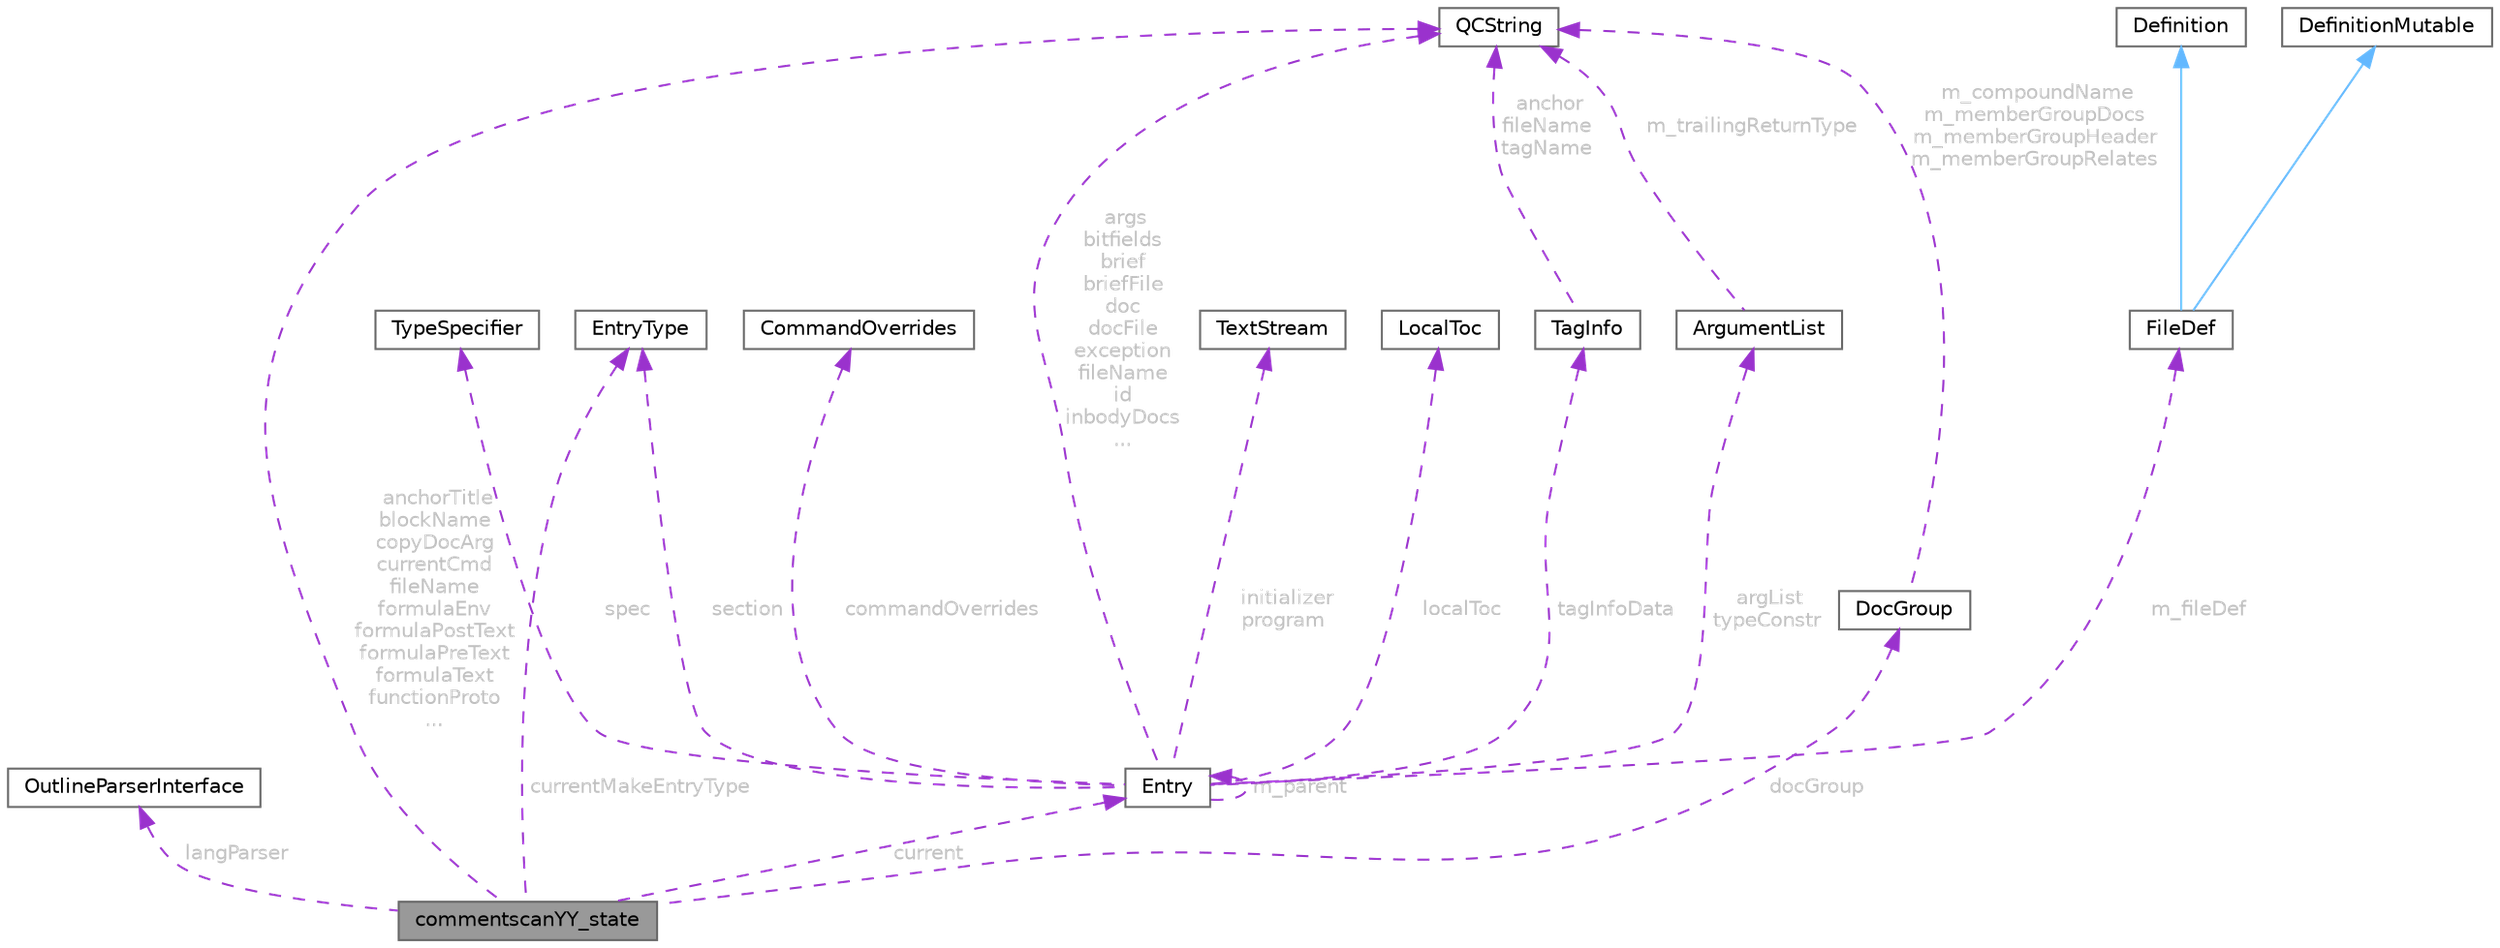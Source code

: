 digraph "commentscanYY_state"
{
 // INTERACTIVE_SVG=YES
 // LATEX_PDF_SIZE
  bgcolor="transparent";
  edge [fontname=Helvetica,fontsize=10,labelfontname=Helvetica,labelfontsize=10];
  node [fontname=Helvetica,fontsize=10,shape=box,height=0.2,width=0.4];
  Node1 [id="Node000001",label="commentscanYY_state",height=0.2,width=0.4,color="gray40", fillcolor="grey60", style="filled", fontcolor="black",tooltip=" "];
  Node2 -> Node1 [id="edge1_Node000001_Node000002",dir="back",color="darkorchid3",style="dashed",tooltip=" ",label=" langParser",fontcolor="grey" ];
  Node2 [id="Node000002",label="OutlineParserInterface",height=0.2,width=0.4,color="gray40", fillcolor="white", style="filled",URL="$d5/d79/class_outline_parser_interface.html",tooltip="Abstract interface for outline parsers."];
  Node3 -> Node1 [id="edge2_Node000001_Node000003",dir="back",color="darkorchid3",style="dashed",tooltip=" ",label=" anchorTitle\nblockName\ncopyDocArg\ncurrentCmd\nfileName\nformulaEnv\nformulaPostText\nformulaPreText\nformulaText\nfunctionProto\n...",fontcolor="grey" ];
  Node3 [id="Node000003",label="QCString",height=0.2,width=0.4,color="gray40", fillcolor="white", style="filled",URL="$d9/d45/class_q_c_string.html",tooltip="This is an alternative implementation of QCString."];
  Node4 -> Node1 [id="edge3_Node000001_Node000004",dir="back",color="darkorchid3",style="dashed",tooltip=" ",label=" currentMakeEntryType",fontcolor="grey" ];
  Node4 [id="Node000004",label="EntryType",height=0.2,width=0.4,color="gray40", fillcolor="white", style="filled",URL="$d0/d32/class_entry_type.html",tooltip="Wrapper class for the Entry type."];
  Node5 -> Node1 [id="edge4_Node000001_Node000005",dir="back",color="darkorchid3",style="dashed",tooltip=" ",label=" current",fontcolor="grey" ];
  Node5 [id="Node000005",label="Entry",height=0.2,width=0.4,color="gray40", fillcolor="white", style="filled",URL="$d4/dd7/class_entry.html",tooltip="Represents an unstructured piece of information, about an entity found in the sources."];
  Node4 -> Node5 [id="edge5_Node000005_Node000004",dir="back",color="darkorchid3",style="dashed",tooltip=" ",label=" section",fontcolor="grey" ];
  Node3 -> Node5 [id="edge6_Node000005_Node000003",dir="back",color="darkorchid3",style="dashed",tooltip=" ",label=" args\nbitfields\nbrief\nbriefFile\ndoc\ndocFile\nexception\nfileName\nid\ninbodyDocs\n...",fontcolor="grey" ];
  Node6 -> Node5 [id="edge7_Node000005_Node000006",dir="back",color="darkorchid3",style="dashed",tooltip=" ",label=" tagInfoData",fontcolor="grey" ];
  Node6 [id="Node000006",label="TagInfo",height=0.2,width=0.4,color="gray40", fillcolor="white", style="filled",URL="$d3/dc3/struct_tag_info.html",tooltip="This struct is used to capture the tag file information for an Entry."];
  Node3 -> Node6 [id="edge8_Node000006_Node000003",dir="back",color="darkorchid3",style="dashed",tooltip=" ",label=" anchor\nfileName\ntagName",fontcolor="grey" ];
  Node7 -> Node5 [id="edge9_Node000005_Node000007",dir="back",color="darkorchid3",style="dashed",tooltip=" ",label=" spec",fontcolor="grey" ];
  Node7 [id="Node000007",label="TypeSpecifier",height=0.2,width=0.4,color="gray40", fillcolor="white", style="filled",URL="$d7/dc8/class_type_specifier.html",tooltip="Wrapper class for a number of boolean properties."];
  Node8 -> Node5 [id="edge10_Node000005_Node000008",dir="back",color="darkorchid3",style="dashed",tooltip=" ",label=" commandOverrides",fontcolor="grey" ];
  Node8 [id="Node000008",label="CommandOverrides",height=0.2,width=0.4,color="gray40", fillcolor="white", style="filled",URL="$d7/d80/class_command_overrides.html",tooltip=" "];
  Node9 -> Node5 [id="edge11_Node000005_Node000009",dir="back",color="darkorchid3",style="dashed",tooltip=" ",label=" argList\ntypeConstr",fontcolor="grey" ];
  Node9 [id="Node000009",label="ArgumentList",height=0.2,width=0.4,color="gray40", fillcolor="white", style="filled",URL="$d7/df8/class_argument_list.html",tooltip="This class represents an function or template argument list."];
  Node3 -> Node9 [id="edge12_Node000009_Node000003",dir="back",color="darkorchid3",style="dashed",tooltip=" ",label=" m_trailingReturnType",fontcolor="grey" ];
  Node10 -> Node5 [id="edge13_Node000005_Node000010",dir="back",color="darkorchid3",style="dashed",tooltip=" ",label=" initializer\nprogram",fontcolor="grey" ];
  Node10 [id="Node000010",label="TextStream",height=0.2,width=0.4,color="gray40", fillcolor="white", style="filled",URL="$d3/d30/class_text_stream.html",tooltip="Text streaming class that buffers data."];
  Node11 -> Node5 [id="edge14_Node000005_Node000011",dir="back",color="darkorchid3",style="dashed",tooltip=" ",label=" localToc",fontcolor="grey" ];
  Node11 [id="Node000011",label="LocalToc",height=0.2,width=0.4,color="gray40", fillcolor="white", style="filled",URL="$da/d1d/class_local_toc.html",tooltip=" "];
  Node5 -> Node5 [id="edge15_Node000005_Node000005",dir="back",color="darkorchid3",style="dashed",tooltip=" ",label=" m_parent",fontcolor="grey" ];
  Node12 -> Node5 [id="edge16_Node000005_Node000012",dir="back",color="darkorchid3",style="dashed",tooltip=" ",label=" m_fileDef",fontcolor="grey" ];
  Node12 [id="Node000012",label="FileDef",height=0.2,width=0.4,color="gray40", fillcolor="white", style="filled",URL="$de/db0/class_file_def.html",tooltip="A model of a file symbol."];
  Node13 -> Node12 [id="edge17_Node000012_Node000013",dir="back",color="steelblue1",style="solid",tooltip=" "];
  Node13 [id="Node000013",label="DefinitionMutable",height=0.2,width=0.4,color="gray40", fillcolor="white", style="filled",URL="$d0/d46/class_definition_mutable.html",tooltip=" "];
  Node14 -> Node12 [id="edge18_Node000012_Node000014",dir="back",color="steelblue1",style="solid",tooltip=" "];
  Node14 [id="Node000014",label="Definition",height=0.2,width=0.4,color="gray40", fillcolor="white", style="filled",URL="$d5/dcc/class_definition.html",tooltip="The common base class of all entity definitions found in the sources."];
  Node15 -> Node1 [id="edge19_Node000001_Node000015",dir="back",color="darkorchid3",style="dashed",tooltip=" ",label=" docGroup",fontcolor="grey" ];
  Node15 [id="Node000015",label="DocGroup",height=0.2,width=0.4,color="gray40", fillcolor="white", style="filled",URL="$d1/d05/class_doc_group.html",tooltip=" "];
  Node3 -> Node15 [id="edge20_Node000015_Node000003",dir="back",color="darkorchid3",style="dashed",tooltip=" ",label=" m_compoundName\nm_memberGroupDocs\nm_memberGroupHeader\nm_memberGroupRelates",fontcolor="grey" ];
}
